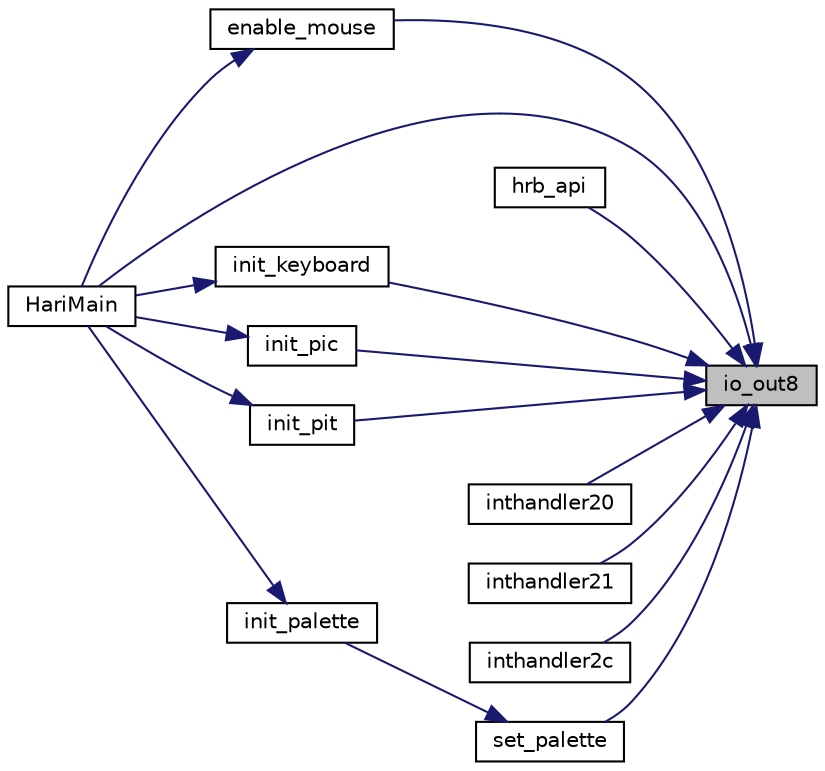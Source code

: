 digraph "io_out8"
{
 // LATEX_PDF_SIZE
  edge [fontname="Helvetica",fontsize="10",labelfontname="Helvetica",labelfontsize="10"];
  node [fontname="Helvetica",fontsize="10",shape=record];
  rankdir="RL";
  Node1 [label="io_out8",height=0.2,width=0.4,color="black", fillcolor="grey75", style="filled", fontcolor="black",tooltip=" "];
  Node1 -> Node2 [dir="back",color="midnightblue",fontsize="10",style="solid"];
  Node2 [label="enable_mouse",height=0.2,width=0.4,color="black", fillcolor="white", style="filled",URL="$mouse_8c.html#a42740b291ad8258327a7334c89f1fe6a",tooltip=" "];
  Node2 -> Node3 [dir="back",color="midnightblue",fontsize="10",style="solid"];
  Node3 [label="HariMain",height=0.2,width=0.4,color="black", fillcolor="white", style="filled",URL="$bootpack_8c.html#a3bfd04b86eb41bd7301c75a3df6a89e0",tooltip=" "];
  Node1 -> Node3 [dir="back",color="midnightblue",fontsize="10",style="solid"];
  Node1 -> Node4 [dir="back",color="midnightblue",fontsize="10",style="solid"];
  Node4 [label="hrb_api",height=0.2,width=0.4,color="black", fillcolor="white", style="filled",URL="$console_8c.html#ae3a2b95ac62166efc071caeb9e7b0db1",tooltip=" "];
  Node1 -> Node5 [dir="back",color="midnightblue",fontsize="10",style="solid"];
  Node5 [label="init_keyboard",height=0.2,width=0.4,color="black", fillcolor="white", style="filled",URL="$keyboard_8c.html#acd24e074d17cc0f29ae3808498b6d012",tooltip=" "];
  Node5 -> Node3 [dir="back",color="midnightblue",fontsize="10",style="solid"];
  Node1 -> Node6 [dir="back",color="midnightblue",fontsize="10",style="solid"];
  Node6 [label="init_pic",height=0.2,width=0.4,color="black", fillcolor="white", style="filled",URL="$int_8c.html#afbc0dbef6f15e2df21b38724ea38c483",tooltip=" "];
  Node6 -> Node3 [dir="back",color="midnightblue",fontsize="10",style="solid"];
  Node1 -> Node7 [dir="back",color="midnightblue",fontsize="10",style="solid"];
  Node7 [label="init_pit",height=0.2,width=0.4,color="black", fillcolor="white", style="filled",URL="$timer_8c.html#afb4e76c5cfcf522b4cf2949cc2d5539f",tooltip=" "];
  Node7 -> Node3 [dir="back",color="midnightblue",fontsize="10",style="solid"];
  Node1 -> Node8 [dir="back",color="midnightblue",fontsize="10",style="solid"];
  Node8 [label="inthandler20",height=0.2,width=0.4,color="black", fillcolor="white", style="filled",URL="$timer_8c.html#a79570c81cf0a60bde51271245ac85897",tooltip=" "];
  Node1 -> Node9 [dir="back",color="midnightblue",fontsize="10",style="solid"];
  Node9 [label="inthandler21",height=0.2,width=0.4,color="black", fillcolor="white", style="filled",URL="$keyboard_8c.html#a6bf05bd24f3dc98e872a0653a13a3e3b",tooltip=" "];
  Node1 -> Node10 [dir="back",color="midnightblue",fontsize="10",style="solid"];
  Node10 [label="inthandler2c",height=0.2,width=0.4,color="black", fillcolor="white", style="filled",URL="$mouse_8c.html#aa89ae3554e7c9ac3e95fee1a96d3f56a",tooltip=" "];
  Node1 -> Node11 [dir="back",color="midnightblue",fontsize="10",style="solid"];
  Node11 [label="set_palette",height=0.2,width=0.4,color="black", fillcolor="white", style="filled",URL="$graphic_8c.html#a78bbb55ac088109aba6d34f9ffc0523a",tooltip=" "];
  Node11 -> Node12 [dir="back",color="midnightblue",fontsize="10",style="solid"];
  Node12 [label="init_palette",height=0.2,width=0.4,color="black", fillcolor="white", style="filled",URL="$graphic_8c.html#a42a564ae1340c89e85f7ef58c6f8e46e",tooltip=" "];
  Node12 -> Node3 [dir="back",color="midnightblue",fontsize="10",style="solid"];
}
